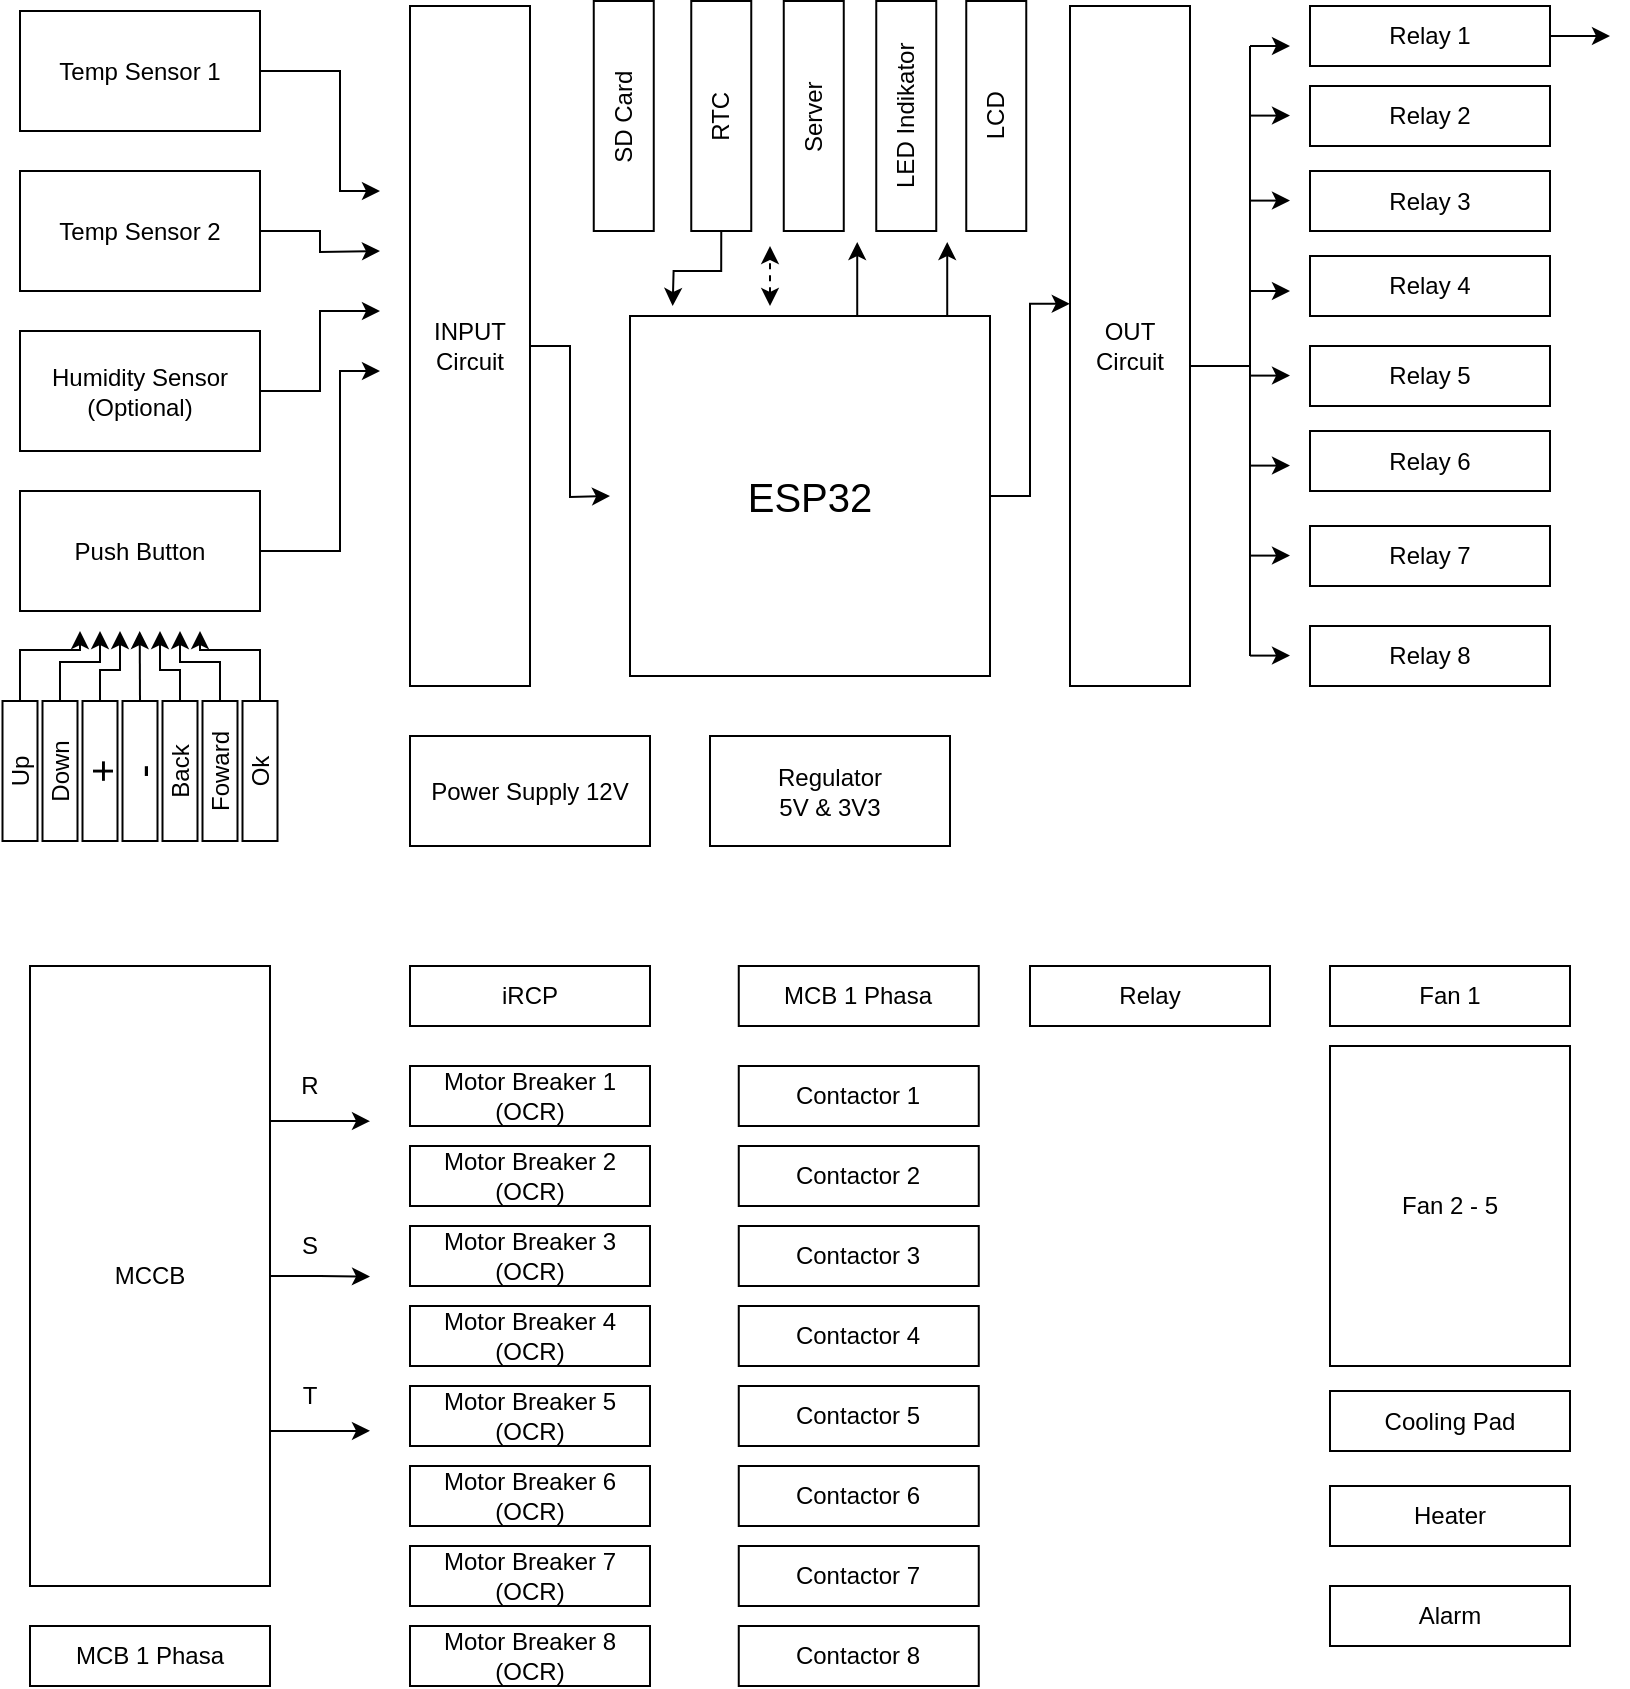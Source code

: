 <mxfile version="14.1.1" type="github">
  <diagram id="2PJkBT4ptk_el_u-jBm4" name="Page-1">
    <mxGraphModel dx="1862" dy="1620" grid="1" gridSize="10" guides="1" tooltips="1" connect="1" arrows="1" fold="1" page="1" pageScale="1" pageWidth="850" pageHeight="1100" math="0" shadow="0">
      <root>
        <mxCell id="0" />
        <mxCell id="1" parent="0" />
        <mxCell id="EQt62Dbtj5ZlUHY3P4BF-132" style="edgeStyle=orthogonalEdgeStyle;rounded=0;orthogonalLoop=1;jettySize=auto;html=1;exitX=1;exitY=0.5;exitDx=0;exitDy=0;entryX=-0.002;entryY=0.438;entryDx=0;entryDy=0;entryPerimeter=0;" edge="1" parent="1" source="EQt62Dbtj5ZlUHY3P4BF-3" target="EQt62Dbtj5ZlUHY3P4BF-4">
          <mxGeometry relative="1" as="geometry" />
        </mxCell>
        <mxCell id="EQt62Dbtj5ZlUHY3P4BF-3" value="&lt;font style=&quot;font-size: 20px&quot;&gt;ESP32&lt;/font&gt;" style="whiteSpace=wrap;html=1;aspect=fixed;" vertex="1" parent="1">
          <mxGeometry x="350" y="195" width="180" height="180" as="geometry" />
        </mxCell>
        <mxCell id="EQt62Dbtj5ZlUHY3P4BF-4" value="&lt;div&gt;OUT&lt;/div&gt;Circuit" style="rounded=0;whiteSpace=wrap;html=1;" vertex="1" parent="1">
          <mxGeometry x="570" y="40" width="60" height="340" as="geometry" />
        </mxCell>
        <mxCell id="EQt62Dbtj5ZlUHY3P4BF-5" style="edgeStyle=orthogonalEdgeStyle;rounded=0;orthogonalLoop=1;jettySize=auto;html=1;exitX=1;exitY=0.5;exitDx=0;exitDy=0;" edge="1" parent="1" source="EQt62Dbtj5ZlUHY3P4BF-6">
          <mxGeometry relative="1" as="geometry">
            <mxPoint x="340" y="285" as="targetPoint" />
          </mxGeometry>
        </mxCell>
        <mxCell id="EQt62Dbtj5ZlUHY3P4BF-6" value="&lt;div&gt;INPUT&lt;br&gt;&lt;/div&gt;Circuit" style="rounded=0;whiteSpace=wrap;html=1;" vertex="1" parent="1">
          <mxGeometry x="240" y="40" width="60" height="340" as="geometry" />
        </mxCell>
        <mxCell id="EQt62Dbtj5ZlUHY3P4BF-7" style="edgeStyle=orthogonalEdgeStyle;rounded=0;orthogonalLoop=1;jettySize=auto;html=1;exitX=1;exitY=0.5;exitDx=0;exitDy=0;" edge="1" parent="1" source="EQt62Dbtj5ZlUHY3P4BF-8">
          <mxGeometry relative="1" as="geometry">
            <mxPoint x="225" y="132.5" as="targetPoint" />
            <Array as="points">
              <mxPoint x="205" y="72.5" />
              <mxPoint x="205" y="132.5" />
            </Array>
          </mxGeometry>
        </mxCell>
        <mxCell id="EQt62Dbtj5ZlUHY3P4BF-8" value="Temp Sensor 1" style="rounded=0;whiteSpace=wrap;html=1;" vertex="1" parent="1">
          <mxGeometry x="45" y="42.5" width="120" height="60" as="geometry" />
        </mxCell>
        <mxCell id="EQt62Dbtj5ZlUHY3P4BF-9" style="edgeStyle=orthogonalEdgeStyle;rounded=0;orthogonalLoop=1;jettySize=auto;html=1;exitX=1;exitY=0.5;exitDx=0;exitDy=0;" edge="1" parent="1" source="EQt62Dbtj5ZlUHY3P4BF-10">
          <mxGeometry relative="1" as="geometry">
            <mxPoint x="225" y="162.5" as="targetPoint" />
          </mxGeometry>
        </mxCell>
        <mxCell id="EQt62Dbtj5ZlUHY3P4BF-10" value="Temp Sensor 2" style="rounded=0;whiteSpace=wrap;html=1;" vertex="1" parent="1">
          <mxGeometry x="45" y="122.5" width="120" height="60" as="geometry" />
        </mxCell>
        <mxCell id="EQt62Dbtj5ZlUHY3P4BF-11" style="edgeStyle=orthogonalEdgeStyle;rounded=0;orthogonalLoop=1;jettySize=auto;html=1;exitX=1;exitY=0.5;exitDx=0;exitDy=0;" edge="1" parent="1" source="EQt62Dbtj5ZlUHY3P4BF-12">
          <mxGeometry relative="1" as="geometry">
            <mxPoint x="225" y="192.5" as="targetPoint" />
            <Array as="points">
              <mxPoint x="195" y="232.5" />
              <mxPoint x="195" y="192.5" />
              <mxPoint x="225" y="192.5" />
            </Array>
          </mxGeometry>
        </mxCell>
        <mxCell id="EQt62Dbtj5ZlUHY3P4BF-12" value="&lt;div&gt;Humidity Sensor&lt;/div&gt;(Optional)" style="rounded=0;whiteSpace=wrap;html=1;" vertex="1" parent="1">
          <mxGeometry x="45" y="202.5" width="120" height="60" as="geometry" />
        </mxCell>
        <mxCell id="EQt62Dbtj5ZlUHY3P4BF-13" style="edgeStyle=orthogonalEdgeStyle;rounded=0;orthogonalLoop=1;jettySize=auto;html=1;exitX=1;exitY=0.5;exitDx=0;exitDy=0;" edge="1" parent="1" source="EQt62Dbtj5ZlUHY3P4BF-14">
          <mxGeometry relative="1" as="geometry">
            <mxPoint x="225" y="222.5" as="targetPoint" />
            <Array as="points">
              <mxPoint x="205" y="312.5" />
              <mxPoint x="205" y="222.5" />
              <mxPoint x="225" y="222.5" />
            </Array>
          </mxGeometry>
        </mxCell>
        <mxCell id="EQt62Dbtj5ZlUHY3P4BF-14" value="Push Button" style="rounded=0;whiteSpace=wrap;html=1;" vertex="1" parent="1">
          <mxGeometry x="45" y="282.5" width="120" height="60" as="geometry" />
        </mxCell>
        <mxCell id="EQt62Dbtj5ZlUHY3P4BF-15" style="edgeStyle=orthogonalEdgeStyle;rounded=0;orthogonalLoop=1;jettySize=auto;html=1;exitX=1;exitY=0.5;exitDx=0;exitDy=0;" edge="1" parent="1" source="EQt62Dbtj5ZlUHY3P4BF-16">
          <mxGeometry relative="1" as="geometry">
            <mxPoint x="75" y="352.5" as="targetPoint" />
            <Array as="points">
              <mxPoint x="45" y="362" />
              <mxPoint x="75" y="362" />
            </Array>
          </mxGeometry>
        </mxCell>
        <mxCell id="EQt62Dbtj5ZlUHY3P4BF-16" value="Up" style="rounded=0;whiteSpace=wrap;html=1;rotation=-90;" vertex="1" parent="1">
          <mxGeometry x="10" y="413.75" width="70" height="17.5" as="geometry" />
        </mxCell>
        <mxCell id="EQt62Dbtj5ZlUHY3P4BF-17" style="edgeStyle=orthogonalEdgeStyle;rounded=0;orthogonalLoop=1;jettySize=auto;html=1;exitX=1;exitY=0.5;exitDx=0;exitDy=0;" edge="1" parent="1" source="EQt62Dbtj5ZlUHY3P4BF-18">
          <mxGeometry relative="1" as="geometry">
            <mxPoint x="85" y="352.5" as="targetPoint" />
            <Array as="points">
              <mxPoint x="65" y="368" />
              <mxPoint x="85" y="368" />
            </Array>
          </mxGeometry>
        </mxCell>
        <mxCell id="EQt62Dbtj5ZlUHY3P4BF-18" value="Down" style="rounded=0;whiteSpace=wrap;html=1;rotation=-90;" vertex="1" parent="1">
          <mxGeometry x="30" y="413.75" width="70" height="17.5" as="geometry" />
        </mxCell>
        <mxCell id="EQt62Dbtj5ZlUHY3P4BF-19" style="edgeStyle=orthogonalEdgeStyle;rounded=0;orthogonalLoop=1;jettySize=auto;html=1;exitX=1;exitY=0.5;exitDx=0;exitDy=0;" edge="1" parent="1" source="EQt62Dbtj5ZlUHY3P4BF-20">
          <mxGeometry relative="1" as="geometry">
            <mxPoint x="95" y="352.5" as="targetPoint" />
            <Array as="points">
              <mxPoint x="85" y="372" />
              <mxPoint x="95" y="372" />
            </Array>
          </mxGeometry>
        </mxCell>
        <mxCell id="EQt62Dbtj5ZlUHY3P4BF-20" value="&lt;font style=&quot;font-size: 20px&quot;&gt;+&lt;/font&gt;" style="rounded=0;whiteSpace=wrap;html=1;rotation=-90;" vertex="1" parent="1">
          <mxGeometry x="50" y="413.75" width="70" height="17.5" as="geometry" />
        </mxCell>
        <mxCell id="EQt62Dbtj5ZlUHY3P4BF-21" style="edgeStyle=orthogonalEdgeStyle;rounded=0;orthogonalLoop=1;jettySize=auto;html=1;exitX=1;exitY=0.5;exitDx=0;exitDy=0;" edge="1" parent="1" source="EQt62Dbtj5ZlUHY3P4BF-22">
          <mxGeometry relative="1" as="geometry">
            <mxPoint x="104.857" y="352.5" as="targetPoint" />
          </mxGeometry>
        </mxCell>
        <mxCell id="EQt62Dbtj5ZlUHY3P4BF-22" value="&lt;font style=&quot;font-size: 20px&quot;&gt;-&lt;/font&gt;" style="rounded=0;whiteSpace=wrap;html=1;rotation=-90;" vertex="1" parent="1">
          <mxGeometry x="70" y="413.75" width="70" height="17.5" as="geometry" />
        </mxCell>
        <mxCell id="EQt62Dbtj5ZlUHY3P4BF-23" style="edgeStyle=orthogonalEdgeStyle;rounded=0;orthogonalLoop=1;jettySize=auto;html=1;exitX=1;exitY=0.5;exitDx=0;exitDy=0;" edge="1" parent="1" source="EQt62Dbtj5ZlUHY3P4BF-24">
          <mxGeometry relative="1" as="geometry">
            <mxPoint x="115" y="352.5" as="targetPoint" />
            <Array as="points">
              <mxPoint x="125" y="372" />
              <mxPoint x="115" y="372" />
            </Array>
          </mxGeometry>
        </mxCell>
        <mxCell id="EQt62Dbtj5ZlUHY3P4BF-24" value="Back" style="rounded=0;whiteSpace=wrap;html=1;rotation=-90;" vertex="1" parent="1">
          <mxGeometry x="90" y="413.75" width="70" height="17.5" as="geometry" />
        </mxCell>
        <mxCell id="EQt62Dbtj5ZlUHY3P4BF-25" style="edgeStyle=orthogonalEdgeStyle;rounded=0;orthogonalLoop=1;jettySize=auto;html=1;exitX=1;exitY=0.5;exitDx=0;exitDy=0;" edge="1" parent="1" source="EQt62Dbtj5ZlUHY3P4BF-26">
          <mxGeometry relative="1" as="geometry">
            <mxPoint x="125" y="352.5" as="targetPoint" />
            <Array as="points">
              <mxPoint x="145" y="368" />
              <mxPoint x="125" y="368" />
            </Array>
          </mxGeometry>
        </mxCell>
        <mxCell id="EQt62Dbtj5ZlUHY3P4BF-26" value="Foward" style="rounded=0;whiteSpace=wrap;html=1;rotation=-90;" vertex="1" parent="1">
          <mxGeometry x="110" y="413.75" width="70" height="17.5" as="geometry" />
        </mxCell>
        <mxCell id="EQt62Dbtj5ZlUHY3P4BF-30" value="&lt;div&gt;Regulator&lt;/div&gt;&lt;div&gt;5V &amp;amp; 3V3&lt;br&gt;&lt;/div&gt;" style="rounded=0;whiteSpace=wrap;html=1;" vertex="1" parent="1">
          <mxGeometry x="390" y="405" width="120" height="55" as="geometry" />
        </mxCell>
        <mxCell id="EQt62Dbtj5ZlUHY3P4BF-32" value="Power Supply 12V" style="rounded=0;whiteSpace=wrap;html=1;" vertex="1" parent="1">
          <mxGeometry x="240" y="405" width="120" height="55" as="geometry" />
        </mxCell>
        <mxCell id="EQt62Dbtj5ZlUHY3P4BF-137" style="edgeStyle=orthogonalEdgeStyle;rounded=0;orthogonalLoop=1;jettySize=auto;html=1;exitX=1;exitY=0.5;exitDx=0;exitDy=0;" edge="1" parent="1" source="EQt62Dbtj5ZlUHY3P4BF-34">
          <mxGeometry relative="1" as="geometry">
            <mxPoint x="840" y="54.793" as="targetPoint" />
          </mxGeometry>
        </mxCell>
        <mxCell id="EQt62Dbtj5ZlUHY3P4BF-34" value="Relay 1" style="rounded=0;whiteSpace=wrap;html=1;" vertex="1" parent="1">
          <mxGeometry x="690" y="40" width="120" height="30" as="geometry" />
        </mxCell>
        <mxCell id="EQt62Dbtj5ZlUHY3P4BF-36" value="Relay 2" style="rounded=0;whiteSpace=wrap;html=1;" vertex="1" parent="1">
          <mxGeometry x="690" y="80" width="120" height="30" as="geometry" />
        </mxCell>
        <mxCell id="EQt62Dbtj5ZlUHY3P4BF-38" value="Relay 3" style="rounded=0;whiteSpace=wrap;html=1;" vertex="1" parent="1">
          <mxGeometry x="690" y="122.5" width="120" height="30" as="geometry" />
        </mxCell>
        <mxCell id="EQt62Dbtj5ZlUHY3P4BF-40" value="Relay 4" style="rounded=0;whiteSpace=wrap;html=1;" vertex="1" parent="1">
          <mxGeometry x="690" y="165" width="120" height="30" as="geometry" />
        </mxCell>
        <mxCell id="EQt62Dbtj5ZlUHY3P4BF-42" value="Relay 5" style="rounded=0;whiteSpace=wrap;html=1;" vertex="1" parent="1">
          <mxGeometry x="690" y="210" width="120" height="30" as="geometry" />
        </mxCell>
        <mxCell id="EQt62Dbtj5ZlUHY3P4BF-44" value="Relay 6" style="rounded=0;whiteSpace=wrap;html=1;" vertex="1" parent="1">
          <mxGeometry x="690" y="252.5" width="120" height="30" as="geometry" />
        </mxCell>
        <mxCell id="EQt62Dbtj5ZlUHY3P4BF-46" value="Relay 7" style="rounded=0;whiteSpace=wrap;html=1;" vertex="1" parent="1">
          <mxGeometry x="690" y="300" width="120" height="30" as="geometry" />
        </mxCell>
        <mxCell id="EQt62Dbtj5ZlUHY3P4BF-48" value="Relay 8" style="rounded=0;whiteSpace=wrap;html=1;" vertex="1" parent="1">
          <mxGeometry x="690" y="350" width="120" height="30" as="geometry" />
        </mxCell>
        <mxCell id="EQt62Dbtj5ZlUHY3P4BF-51" value="&lt;div&gt;Fan 2 - 5&lt;br&gt;&lt;/div&gt;" style="rounded=0;whiteSpace=wrap;html=1;" vertex="1" parent="1">
          <mxGeometry x="700" y="560" width="120" height="160" as="geometry" />
        </mxCell>
        <mxCell id="EQt62Dbtj5ZlUHY3P4BF-52" value="Cooling Pad" style="rounded=0;whiteSpace=wrap;html=1;" vertex="1" parent="1">
          <mxGeometry x="700" y="732.5" width="120" height="30" as="geometry" />
        </mxCell>
        <mxCell id="EQt62Dbtj5ZlUHY3P4BF-53" value="Heater" style="rounded=0;whiteSpace=wrap;html=1;" vertex="1" parent="1">
          <mxGeometry x="700" y="780" width="120" height="30" as="geometry" />
        </mxCell>
        <mxCell id="EQt62Dbtj5ZlUHY3P4BF-54" value="Alarm" style="rounded=0;whiteSpace=wrap;html=1;" vertex="1" parent="1">
          <mxGeometry x="700" y="830" width="120" height="30" as="geometry" />
        </mxCell>
        <mxCell id="EQt62Dbtj5ZlUHY3P4BF-56" style="edgeStyle=orthogonalEdgeStyle;rounded=0;orthogonalLoop=1;jettySize=auto;html=1;exitX=1;exitY=0.5;exitDx=0;exitDy=0;" edge="1" parent="1" source="EQt62Dbtj5ZlUHY3P4BF-57">
          <mxGeometry relative="1" as="geometry">
            <mxPoint x="135" y="352.5" as="targetPoint" />
            <Array as="points">
              <mxPoint x="165" y="362" />
              <mxPoint x="135" y="362" />
            </Array>
          </mxGeometry>
        </mxCell>
        <mxCell id="EQt62Dbtj5ZlUHY3P4BF-57" value="Ok" style="rounded=0;whiteSpace=wrap;html=1;rotation=-90;" vertex="1" parent="1">
          <mxGeometry x="130" y="413.75" width="70" height="17.5" as="geometry" />
        </mxCell>
        <mxCell id="EQt62Dbtj5ZlUHY3P4BF-58" value="LCD" style="rounded=0;whiteSpace=wrap;html=1;rotation=-90;" vertex="1" parent="1">
          <mxGeometry x="475.63" y="80" width="115" height="30" as="geometry" />
        </mxCell>
        <mxCell id="EQt62Dbtj5ZlUHY3P4BF-59" value="LED Indikator" style="rounded=0;whiteSpace=wrap;html=1;rotation=-90;" vertex="1" parent="1">
          <mxGeometry x="430.63" y="80" width="115" height="30" as="geometry" />
        </mxCell>
        <mxCell id="EQt62Dbtj5ZlUHY3P4BF-60" value="Server" style="rounded=0;whiteSpace=wrap;html=1;rotation=-90;" vertex="1" parent="1">
          <mxGeometry x="384.38" y="80" width="115" height="30" as="geometry" />
        </mxCell>
        <mxCell id="EQt62Dbtj5ZlUHY3P4BF-61" style="edgeStyle=orthogonalEdgeStyle;rounded=0;orthogonalLoop=1;jettySize=auto;html=1;exitX=0;exitY=0.5;exitDx=0;exitDy=0;" edge="1" parent="1" source="EQt62Dbtj5ZlUHY3P4BF-62">
          <mxGeometry relative="1" as="geometry">
            <mxPoint x="371.333" y="190" as="targetPoint" />
          </mxGeometry>
        </mxCell>
        <mxCell id="EQt62Dbtj5ZlUHY3P4BF-62" value="RTC" style="rounded=0;whiteSpace=wrap;html=1;rotation=-90;" vertex="1" parent="1">
          <mxGeometry x="338.13" y="80" width="115" height="30" as="geometry" />
        </mxCell>
        <mxCell id="EQt62Dbtj5ZlUHY3P4BF-63" value="" style="endArrow=classic;startArrow=classic;html=1;dashed=1;" edge="1" parent="1">
          <mxGeometry width="50" height="50" relative="1" as="geometry">
            <mxPoint x="420" y="190" as="sourcePoint" />
            <mxPoint x="420" y="160" as="targetPoint" />
          </mxGeometry>
        </mxCell>
        <mxCell id="EQt62Dbtj5ZlUHY3P4BF-64" value="" style="endArrow=classic;html=1;" edge="1" parent="1">
          <mxGeometry width="50" height="50" relative="1" as="geometry">
            <mxPoint x="463.61" y="195" as="sourcePoint" />
            <mxPoint x="463.61" y="158" as="targetPoint" />
          </mxGeometry>
        </mxCell>
        <mxCell id="EQt62Dbtj5ZlUHY3P4BF-65" value="" style="endArrow=classic;html=1;" edge="1" parent="1">
          <mxGeometry width="50" height="50" relative="1" as="geometry">
            <mxPoint x="508.61" y="195" as="sourcePoint" />
            <mxPoint x="508.61" y="158" as="targetPoint" />
          </mxGeometry>
        </mxCell>
        <mxCell id="EQt62Dbtj5ZlUHY3P4BF-66" value="Fan 1" style="rounded=0;whiteSpace=wrap;html=1;" vertex="1" parent="1">
          <mxGeometry x="700" y="520" width="120" height="30" as="geometry" />
        </mxCell>
        <mxCell id="EQt62Dbtj5ZlUHY3P4BF-67" value="" style="endArrow=classic;html=1;" edge="1" parent="1">
          <mxGeometry width="50" height="50" relative="1" as="geometry">
            <mxPoint x="660" y="60.0" as="sourcePoint" />
            <mxPoint x="680" y="60.0" as="targetPoint" />
          </mxGeometry>
        </mxCell>
        <mxCell id="EQt62Dbtj5ZlUHY3P4BF-68" value="" style="endArrow=classic;html=1;" edge="1" parent="1">
          <mxGeometry width="50" height="50" relative="1" as="geometry">
            <mxPoint x="660" y="94.8" as="sourcePoint" />
            <mxPoint x="680" y="94.8" as="targetPoint" />
          </mxGeometry>
        </mxCell>
        <mxCell id="EQt62Dbtj5ZlUHY3P4BF-69" value="" style="endArrow=classic;html=1;" edge="1" parent="1">
          <mxGeometry width="50" height="50" relative="1" as="geometry">
            <mxPoint x="660" y="137.3" as="sourcePoint" />
            <mxPoint x="680" y="137.3" as="targetPoint" />
          </mxGeometry>
        </mxCell>
        <mxCell id="EQt62Dbtj5ZlUHY3P4BF-70" value="" style="endArrow=classic;html=1;" edge="1" parent="1">
          <mxGeometry width="50" height="50" relative="1" as="geometry">
            <mxPoint x="660" y="182.5" as="sourcePoint" />
            <mxPoint x="680" y="182.5" as="targetPoint" />
          </mxGeometry>
        </mxCell>
        <mxCell id="EQt62Dbtj5ZlUHY3P4BF-71" value="" style="endArrow=classic;html=1;" edge="1" parent="1">
          <mxGeometry width="50" height="50" relative="1" as="geometry">
            <mxPoint x="660" y="224.8" as="sourcePoint" />
            <mxPoint x="680" y="224.8" as="targetPoint" />
          </mxGeometry>
        </mxCell>
        <mxCell id="EQt62Dbtj5ZlUHY3P4BF-72" value="" style="endArrow=classic;html=1;" edge="1" parent="1">
          <mxGeometry width="50" height="50" relative="1" as="geometry">
            <mxPoint x="660" y="269.8" as="sourcePoint" />
            <mxPoint x="680" y="269.8" as="targetPoint" />
          </mxGeometry>
        </mxCell>
        <mxCell id="EQt62Dbtj5ZlUHY3P4BF-73" value="" style="endArrow=classic;html=1;" edge="1" parent="1">
          <mxGeometry width="50" height="50" relative="1" as="geometry">
            <mxPoint x="660" y="314.8" as="sourcePoint" />
            <mxPoint x="680" y="314.8" as="targetPoint" />
          </mxGeometry>
        </mxCell>
        <mxCell id="EQt62Dbtj5ZlUHY3P4BF-74" value="" style="endArrow=classic;html=1;" edge="1" parent="1">
          <mxGeometry width="50" height="50" relative="1" as="geometry">
            <mxPoint x="660" y="364.8" as="sourcePoint" />
            <mxPoint x="680" y="364.8" as="targetPoint" />
          </mxGeometry>
        </mxCell>
        <mxCell id="EQt62Dbtj5ZlUHY3P4BF-76" value="" style="endArrow=none;html=1;" edge="1" parent="1">
          <mxGeometry width="50" height="50" relative="1" as="geometry">
            <mxPoint x="660" y="365" as="sourcePoint" />
            <mxPoint x="660" y="60" as="targetPoint" />
          </mxGeometry>
        </mxCell>
        <mxCell id="EQt62Dbtj5ZlUHY3P4BF-77" value="" style="endArrow=none;html=1;" edge="1" parent="1">
          <mxGeometry width="50" height="50" relative="1" as="geometry">
            <mxPoint x="630" y="220" as="sourcePoint" />
            <mxPoint x="660" y="220" as="targetPoint" />
          </mxGeometry>
        </mxCell>
        <mxCell id="EQt62Dbtj5ZlUHY3P4BF-94" value="SD Card" style="rounded=0;whiteSpace=wrap;html=1;rotation=-90;" vertex="1" parent="1">
          <mxGeometry x="289.38" y="80" width="115" height="30" as="geometry" />
        </mxCell>
        <mxCell id="EQt62Dbtj5ZlUHY3P4BF-96" style="edgeStyle=orthogonalEdgeStyle;rounded=0;orthogonalLoop=1;jettySize=auto;html=1;exitX=0.5;exitY=1;exitDx=0;exitDy=0;" edge="1" parent="1" source="EQt62Dbtj5ZlUHY3P4BF-30" target="EQt62Dbtj5ZlUHY3P4BF-30">
          <mxGeometry relative="1" as="geometry" />
        </mxCell>
        <mxCell id="EQt62Dbtj5ZlUHY3P4BF-101" value="&lt;div&gt;Motor Breaker 1&lt;br&gt;&lt;/div&gt;&lt;div&gt;(OCR)&lt;br&gt;&lt;/div&gt;" style="rounded=0;whiteSpace=wrap;html=1;strokeWidth=1;fillColor=none;" vertex="1" parent="1">
          <mxGeometry x="240" y="570" width="120" height="30" as="geometry" />
        </mxCell>
        <mxCell id="EQt62Dbtj5ZlUHY3P4BF-103" value="MCB 1 Phasa" style="rounded=0;whiteSpace=wrap;html=1;strokeWidth=1;fillColor=none;" vertex="1" parent="1">
          <mxGeometry x="50" y="850" width="120" height="30" as="geometry" />
        </mxCell>
        <mxCell id="EQt62Dbtj5ZlUHY3P4BF-117" style="edgeStyle=orthogonalEdgeStyle;rounded=0;orthogonalLoop=1;jettySize=auto;html=1;exitX=1;exitY=0.25;exitDx=0;exitDy=0;" edge="1" parent="1" source="EQt62Dbtj5ZlUHY3P4BF-104">
          <mxGeometry relative="1" as="geometry">
            <mxPoint x="220" y="597.571" as="targetPoint" />
          </mxGeometry>
        </mxCell>
        <mxCell id="EQt62Dbtj5ZlUHY3P4BF-118" style="edgeStyle=orthogonalEdgeStyle;rounded=0;orthogonalLoop=1;jettySize=auto;html=1;exitX=1;exitY=0.5;exitDx=0;exitDy=0;" edge="1" parent="1" source="EQt62Dbtj5ZlUHY3P4BF-104">
          <mxGeometry relative="1" as="geometry">
            <mxPoint x="220" y="675.286" as="targetPoint" />
          </mxGeometry>
        </mxCell>
        <mxCell id="EQt62Dbtj5ZlUHY3P4BF-119" style="edgeStyle=orthogonalEdgeStyle;rounded=0;orthogonalLoop=1;jettySize=auto;html=1;exitX=1;exitY=0.75;exitDx=0;exitDy=0;" edge="1" parent="1" source="EQt62Dbtj5ZlUHY3P4BF-104">
          <mxGeometry relative="1" as="geometry">
            <mxPoint x="220" y="752.429" as="targetPoint" />
          </mxGeometry>
        </mxCell>
        <mxCell id="EQt62Dbtj5ZlUHY3P4BF-104" value="MCCB" style="rounded=0;whiteSpace=wrap;html=1;strokeWidth=1;fillColor=none;" vertex="1" parent="1">
          <mxGeometry x="50" y="520" width="120" height="310" as="geometry" />
        </mxCell>
        <mxCell id="EQt62Dbtj5ZlUHY3P4BF-109" value="&lt;div&gt;Motor Breaker 2&lt;br&gt;&lt;/div&gt;&lt;div&gt;(OCR)&lt;br&gt;&lt;/div&gt;" style="rounded=0;whiteSpace=wrap;html=1;strokeWidth=1;fillColor=none;" vertex="1" parent="1">
          <mxGeometry x="240" y="610" width="120" height="30" as="geometry" />
        </mxCell>
        <mxCell id="EQt62Dbtj5ZlUHY3P4BF-110" value="&lt;div&gt;Motor Breaker 3&lt;br&gt;&lt;/div&gt;&lt;div&gt;(OCR)&lt;br&gt;&lt;/div&gt;" style="rounded=0;whiteSpace=wrap;html=1;strokeWidth=1;fillColor=none;" vertex="1" parent="1">
          <mxGeometry x="240" y="650" width="120" height="30" as="geometry" />
        </mxCell>
        <mxCell id="EQt62Dbtj5ZlUHY3P4BF-111" value="&lt;div&gt;Motor Breaker 4&lt;br&gt;&lt;/div&gt;&lt;div&gt;(OCR)&lt;br&gt;&lt;/div&gt;" style="rounded=0;whiteSpace=wrap;html=1;strokeWidth=1;fillColor=none;" vertex="1" parent="1">
          <mxGeometry x="240" y="690" width="120" height="30" as="geometry" />
        </mxCell>
        <mxCell id="EQt62Dbtj5ZlUHY3P4BF-112" value="&lt;div&gt;Motor Breaker 5&lt;br&gt;&lt;/div&gt;&lt;div&gt;(OCR)&lt;br&gt;&lt;/div&gt;" style="rounded=0;whiteSpace=wrap;html=1;strokeWidth=1;fillColor=none;" vertex="1" parent="1">
          <mxGeometry x="240" y="730" width="120" height="30" as="geometry" />
        </mxCell>
        <mxCell id="EQt62Dbtj5ZlUHY3P4BF-113" value="&lt;div&gt;Motor Breaker 6&lt;br&gt;&lt;/div&gt;&lt;div&gt;(OCR)&lt;br&gt;&lt;/div&gt;" style="rounded=0;whiteSpace=wrap;html=1;strokeWidth=1;fillColor=none;" vertex="1" parent="1">
          <mxGeometry x="240" y="770" width="120" height="30" as="geometry" />
        </mxCell>
        <mxCell id="EQt62Dbtj5ZlUHY3P4BF-114" value="&lt;div&gt;Motor Breaker 7&lt;br&gt;&lt;/div&gt;&lt;div&gt;(OCR)&lt;br&gt;&lt;/div&gt;" style="rounded=0;whiteSpace=wrap;html=1;strokeWidth=1;fillColor=none;" vertex="1" parent="1">
          <mxGeometry x="240" y="810" width="120" height="30" as="geometry" />
        </mxCell>
        <mxCell id="EQt62Dbtj5ZlUHY3P4BF-115" value="&lt;div&gt;Motor Breaker 8&lt;br&gt;&lt;/div&gt;&lt;div&gt;(OCR)&lt;br&gt;&lt;/div&gt;" style="rounded=0;whiteSpace=wrap;html=1;strokeWidth=1;fillColor=none;" vertex="1" parent="1">
          <mxGeometry x="240" y="850" width="120" height="30" as="geometry" />
        </mxCell>
        <mxCell id="EQt62Dbtj5ZlUHY3P4BF-120" value="R" style="text;html=1;strokeColor=none;fillColor=none;align=center;verticalAlign=middle;whiteSpace=wrap;rounded=0;" vertex="1" parent="1">
          <mxGeometry x="170" y="570" width="40" height="20" as="geometry" />
        </mxCell>
        <mxCell id="EQt62Dbtj5ZlUHY3P4BF-122" value="S" style="text;html=1;strokeColor=none;fillColor=none;align=center;verticalAlign=middle;whiteSpace=wrap;rounded=0;" vertex="1" parent="1">
          <mxGeometry x="170" y="650" width="40" height="20" as="geometry" />
        </mxCell>
        <mxCell id="EQt62Dbtj5ZlUHY3P4BF-123" value="T" style="text;html=1;strokeColor=none;fillColor=none;align=center;verticalAlign=middle;whiteSpace=wrap;rounded=0;" vertex="1" parent="1">
          <mxGeometry x="170" y="725" width="40" height="20" as="geometry" />
        </mxCell>
        <mxCell id="EQt62Dbtj5ZlUHY3P4BF-124" value="&lt;div&gt;Contactor 1&lt;br&gt;&lt;/div&gt;" style="rounded=0;whiteSpace=wrap;html=1;strokeWidth=1;fillColor=none;" vertex="1" parent="1">
          <mxGeometry x="404.38" y="570" width="120" height="30" as="geometry" />
        </mxCell>
        <mxCell id="EQt62Dbtj5ZlUHY3P4BF-125" value="&lt;div&gt;Contactor 2&lt;br&gt;&lt;/div&gt;" style="rounded=0;whiteSpace=wrap;html=1;strokeWidth=1;fillColor=none;" vertex="1" parent="1">
          <mxGeometry x="404.38" y="610" width="120" height="30" as="geometry" />
        </mxCell>
        <mxCell id="EQt62Dbtj5ZlUHY3P4BF-126" value="&lt;div&gt;Contactor 3&lt;br&gt;&lt;/div&gt;" style="rounded=0;whiteSpace=wrap;html=1;strokeWidth=1;fillColor=none;" vertex="1" parent="1">
          <mxGeometry x="404.38" y="650" width="120" height="30" as="geometry" />
        </mxCell>
        <mxCell id="EQt62Dbtj5ZlUHY3P4BF-127" value="&lt;div&gt;Contactor 4&lt;br&gt;&lt;/div&gt;" style="rounded=0;whiteSpace=wrap;html=1;strokeWidth=1;fillColor=none;" vertex="1" parent="1">
          <mxGeometry x="404.38" y="690" width="120" height="30" as="geometry" />
        </mxCell>
        <mxCell id="EQt62Dbtj5ZlUHY3P4BF-128" value="&lt;div&gt;Contactor 5&lt;br&gt;&lt;/div&gt;" style="rounded=0;whiteSpace=wrap;html=1;strokeWidth=1;fillColor=none;" vertex="1" parent="1">
          <mxGeometry x="404.38" y="730" width="120" height="30" as="geometry" />
        </mxCell>
        <mxCell id="EQt62Dbtj5ZlUHY3P4BF-129" value="&lt;div&gt;Contactor 6&lt;br&gt;&lt;/div&gt;" style="rounded=0;whiteSpace=wrap;html=1;strokeWidth=1;fillColor=none;" vertex="1" parent="1">
          <mxGeometry x="404.38" y="770" width="120" height="30" as="geometry" />
        </mxCell>
        <mxCell id="EQt62Dbtj5ZlUHY3P4BF-130" value="&lt;div&gt;Contactor 7&lt;br&gt;&lt;/div&gt;" style="rounded=0;whiteSpace=wrap;html=1;strokeWidth=1;fillColor=none;" vertex="1" parent="1">
          <mxGeometry x="404.38" y="810" width="120" height="30" as="geometry" />
        </mxCell>
        <mxCell id="EQt62Dbtj5ZlUHY3P4BF-131" value="&lt;div&gt;Contactor 8&lt;br&gt;&lt;/div&gt;" style="rounded=0;whiteSpace=wrap;html=1;strokeWidth=1;fillColor=none;" vertex="1" parent="1">
          <mxGeometry x="404.38" y="850" width="120" height="30" as="geometry" />
        </mxCell>
        <mxCell id="EQt62Dbtj5ZlUHY3P4BF-133" value="MCB 1 Phasa" style="rounded=0;whiteSpace=wrap;html=1;strokeWidth=1;fillColor=none;" vertex="1" parent="1">
          <mxGeometry x="404.38" y="520" width="120" height="30" as="geometry" />
        </mxCell>
        <mxCell id="EQt62Dbtj5ZlUHY3P4BF-134" value="iRCP" style="rounded=0;whiteSpace=wrap;html=1;strokeWidth=1;fillColor=none;" vertex="1" parent="1">
          <mxGeometry x="240" y="520" width="120" height="30" as="geometry" />
        </mxCell>
        <mxCell id="EQt62Dbtj5ZlUHY3P4BF-135" value="Relay" style="rounded=0;whiteSpace=wrap;html=1;strokeWidth=1;fillColor=none;" vertex="1" parent="1">
          <mxGeometry x="550" y="520" width="120" height="30" as="geometry" />
        </mxCell>
      </root>
    </mxGraphModel>
  </diagram>
</mxfile>
